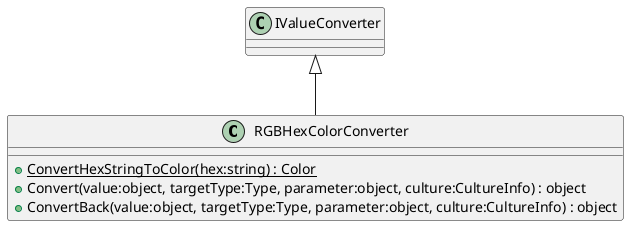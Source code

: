 @startuml
class RGBHexColorConverter {
    + {static} ConvertHexStringToColor(hex:string) : Color
    + Convert(value:object, targetType:Type, parameter:object, culture:CultureInfo) : object
    + ConvertBack(value:object, targetType:Type, parameter:object, culture:CultureInfo) : object
}
IValueConverter <|-- RGBHexColorConverter
@enduml
